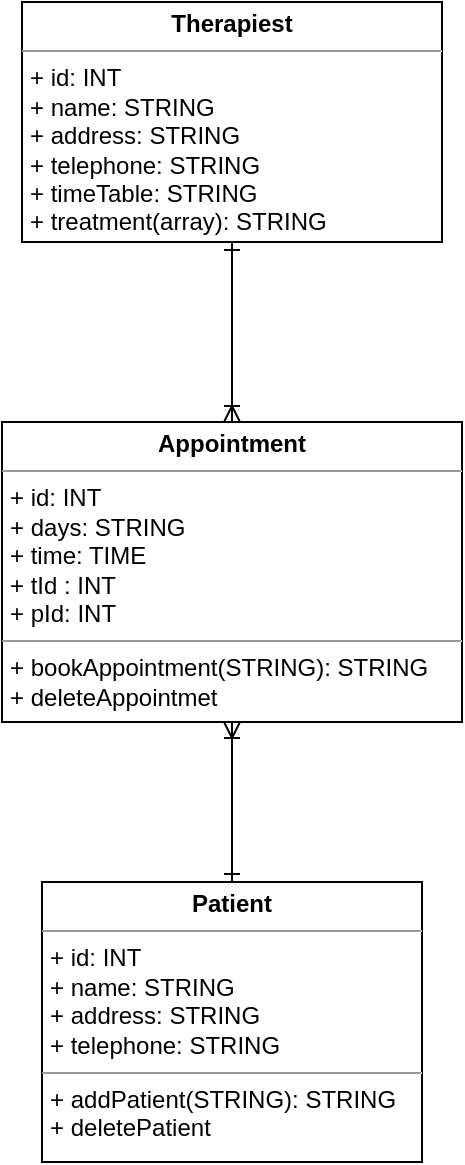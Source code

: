<mxfile scale="1" border="0" version="26.2.8">
  <diagram name="Page-1" id="c4acf3e9-155e-7222-9cf6-157b1a14988f">
    <mxGraphModel dx="709" dy="460" grid="1" gridSize="10" guides="1" tooltips="1" connect="1" arrows="1" fold="1" page="1" pageScale="1" pageWidth="827" pageHeight="1169" background="none" math="0" shadow="0">
      <root>
        <mxCell id="0" />
        <mxCell id="1" parent="0" />
        <mxCell id="5d2195bd80daf111-18" value="&lt;p style=&quot;margin:0px;margin-top:4px;text-align:center;&quot;&gt;&lt;b style=&quot;&quot;&gt;Therapiest&lt;/b&gt;&lt;/p&gt;&lt;hr size=&quot;1&quot;&gt;&lt;p style=&quot;margin:0px;margin-left:4px;&quot;&gt;+ id: INT&lt;br&gt;+ name: STRING&lt;/p&gt;&lt;p style=&quot;margin:0px;margin-left:4px;&quot;&gt;+ address: STRING&lt;/p&gt;&lt;p style=&quot;margin:0px;margin-left:4px;&quot;&gt;+ telephone: STRING&lt;/p&gt;&lt;p style=&quot;margin:0px;margin-left:4px;&quot;&gt;+ timeTable: STRING&lt;/p&gt;&lt;p style=&quot;margin:0px;margin-left:4px;&quot;&gt;+ treatment(array): STRING&lt;/p&gt;&lt;hr size=&quot;1&quot;&gt;&lt;p style=&quot;margin:0px;margin-left:4px;&quot;&gt;&lt;br&gt;&lt;/p&gt;&lt;p style=&quot;margin:0px;margin-left:4px;&quot;&gt;&lt;br&gt;&lt;/p&gt;" style="verticalAlign=top;align=left;overflow=fill;fontSize=12;fontFamily=Helvetica;html=1;rounded=0;shadow=0;comic=0;labelBackgroundColor=none;strokeWidth=1" parent="1" vertex="1">
          <mxGeometry x="220" y="80" width="210" height="120" as="geometry" />
        </mxCell>
        <mxCell id="_ampIOvrmDH--TGLqRQY-2" style="edgeStyle=none;rounded=0;orthogonalLoop=1;jettySize=auto;html=1;exitX=0.5;exitY=0;exitDx=0;exitDy=0;entryX=0.5;entryY=1;entryDx=0;entryDy=0;endArrow=ERone;endFill=0;startArrow=ERoneToMany;startFill=0;" parent="1" source="_ampIOvrmDH--TGLqRQY-1" target="5d2195bd80daf111-18" edge="1">
          <mxGeometry relative="1" as="geometry" />
        </mxCell>
        <mxCell id="5d2195bd80daf111-19" value="&lt;p style=&quot;margin:0px;margin-top:4px;text-align:center;&quot;&gt;&lt;b&gt;Patient&lt;/b&gt;&lt;/p&gt;&lt;hr size=&quot;1&quot;&gt;&lt;p style=&quot;margin: 0px 0px 0px 4px;&quot;&gt;+ id: INT&lt;br&gt;+ name: STRING&lt;/p&gt;&lt;p style=&quot;margin: 0px 0px 0px 4px;&quot;&gt;+ address: STRING&lt;/p&gt;&lt;p style=&quot;margin: 0px 0px 0px 4px;&quot;&gt;+ telephone: STRING&lt;/p&gt;&lt;hr size=&quot;1&quot;&gt;&lt;p style=&quot;margin:0px;margin-left:4px;&quot;&gt;+ addPatient(STRING): STRING&lt;br&gt;+ deletePatient&lt;/p&gt;" style="verticalAlign=top;align=left;overflow=fill;fontSize=12;fontFamily=Helvetica;html=1;rounded=0;shadow=0;comic=0;labelBackgroundColor=none;strokeWidth=1" parent="1" vertex="1">
          <mxGeometry x="230" y="520" width="190" height="140" as="geometry" />
        </mxCell>
        <mxCell id="k-w-5OHPgvVtQcsd6l_t-1" value="" style="edgeStyle=none;rounded=0;orthogonalLoop=1;jettySize=auto;html=1;exitX=0.5;exitY=0;exitDx=0;exitDy=0;entryX=0.5;entryY=1;entryDx=0;entryDy=0;endArrow=ERoneToMany;endFill=0;startArrow=ERone;startFill=0;" parent="1" source="5d2195bd80daf111-19" target="_ampIOvrmDH--TGLqRQY-1" edge="1">
          <mxGeometry relative="1" as="geometry">
            <mxPoint x="325" y="510" as="sourcePoint" />
            <mxPoint x="325" y="253" as="targetPoint" />
          </mxGeometry>
        </mxCell>
        <mxCell id="_ampIOvrmDH--TGLqRQY-1" value="&lt;p style=&quot;margin:0px;margin-top:4px;text-align:center;&quot;&gt;&lt;b&gt;Appointment&lt;/b&gt;&lt;/p&gt;&lt;hr size=&quot;1&quot;&gt;&lt;p style=&quot;margin: 0px 0px 0px 4px;&quot;&gt;+ id: INT&lt;/p&gt;&lt;p style=&quot;margin: 0px 0px 0px 4px;&quot;&gt;&lt;span style=&quot;background-color: transparent; color: light-dark(rgb(0, 0, 0), rgb(255, 255, 255));&quot;&gt;+ days: STRING&lt;/span&gt;&lt;/p&gt;&lt;p style=&quot;margin:0px;margin-left:4px;&quot;&gt;+ time: TIME&lt;/p&gt;&lt;p style=&quot;margin:0px;margin-left:4px;&quot;&gt;+ tId : INT&lt;/p&gt;&lt;p style=&quot;margin:0px;margin-left:4px;&quot;&gt;+ pId: INT&lt;/p&gt;&lt;hr size=&quot;1&quot;&gt;&lt;p style=&quot;margin:0px;margin-left:4px;&quot;&gt;+ bookAppointment(STRING): STRING&lt;br&gt;+ deleteAppointmet&lt;/p&gt;" style="verticalAlign=top;align=left;overflow=fill;fontSize=12;fontFamily=Helvetica;html=1;rounded=0;shadow=0;comic=0;labelBackgroundColor=none;strokeWidth=1" parent="1" vertex="1">
          <mxGeometry x="210" y="290" width="230" height="150" as="geometry" />
        </mxCell>
      </root>
    </mxGraphModel>
  </diagram>
</mxfile>
